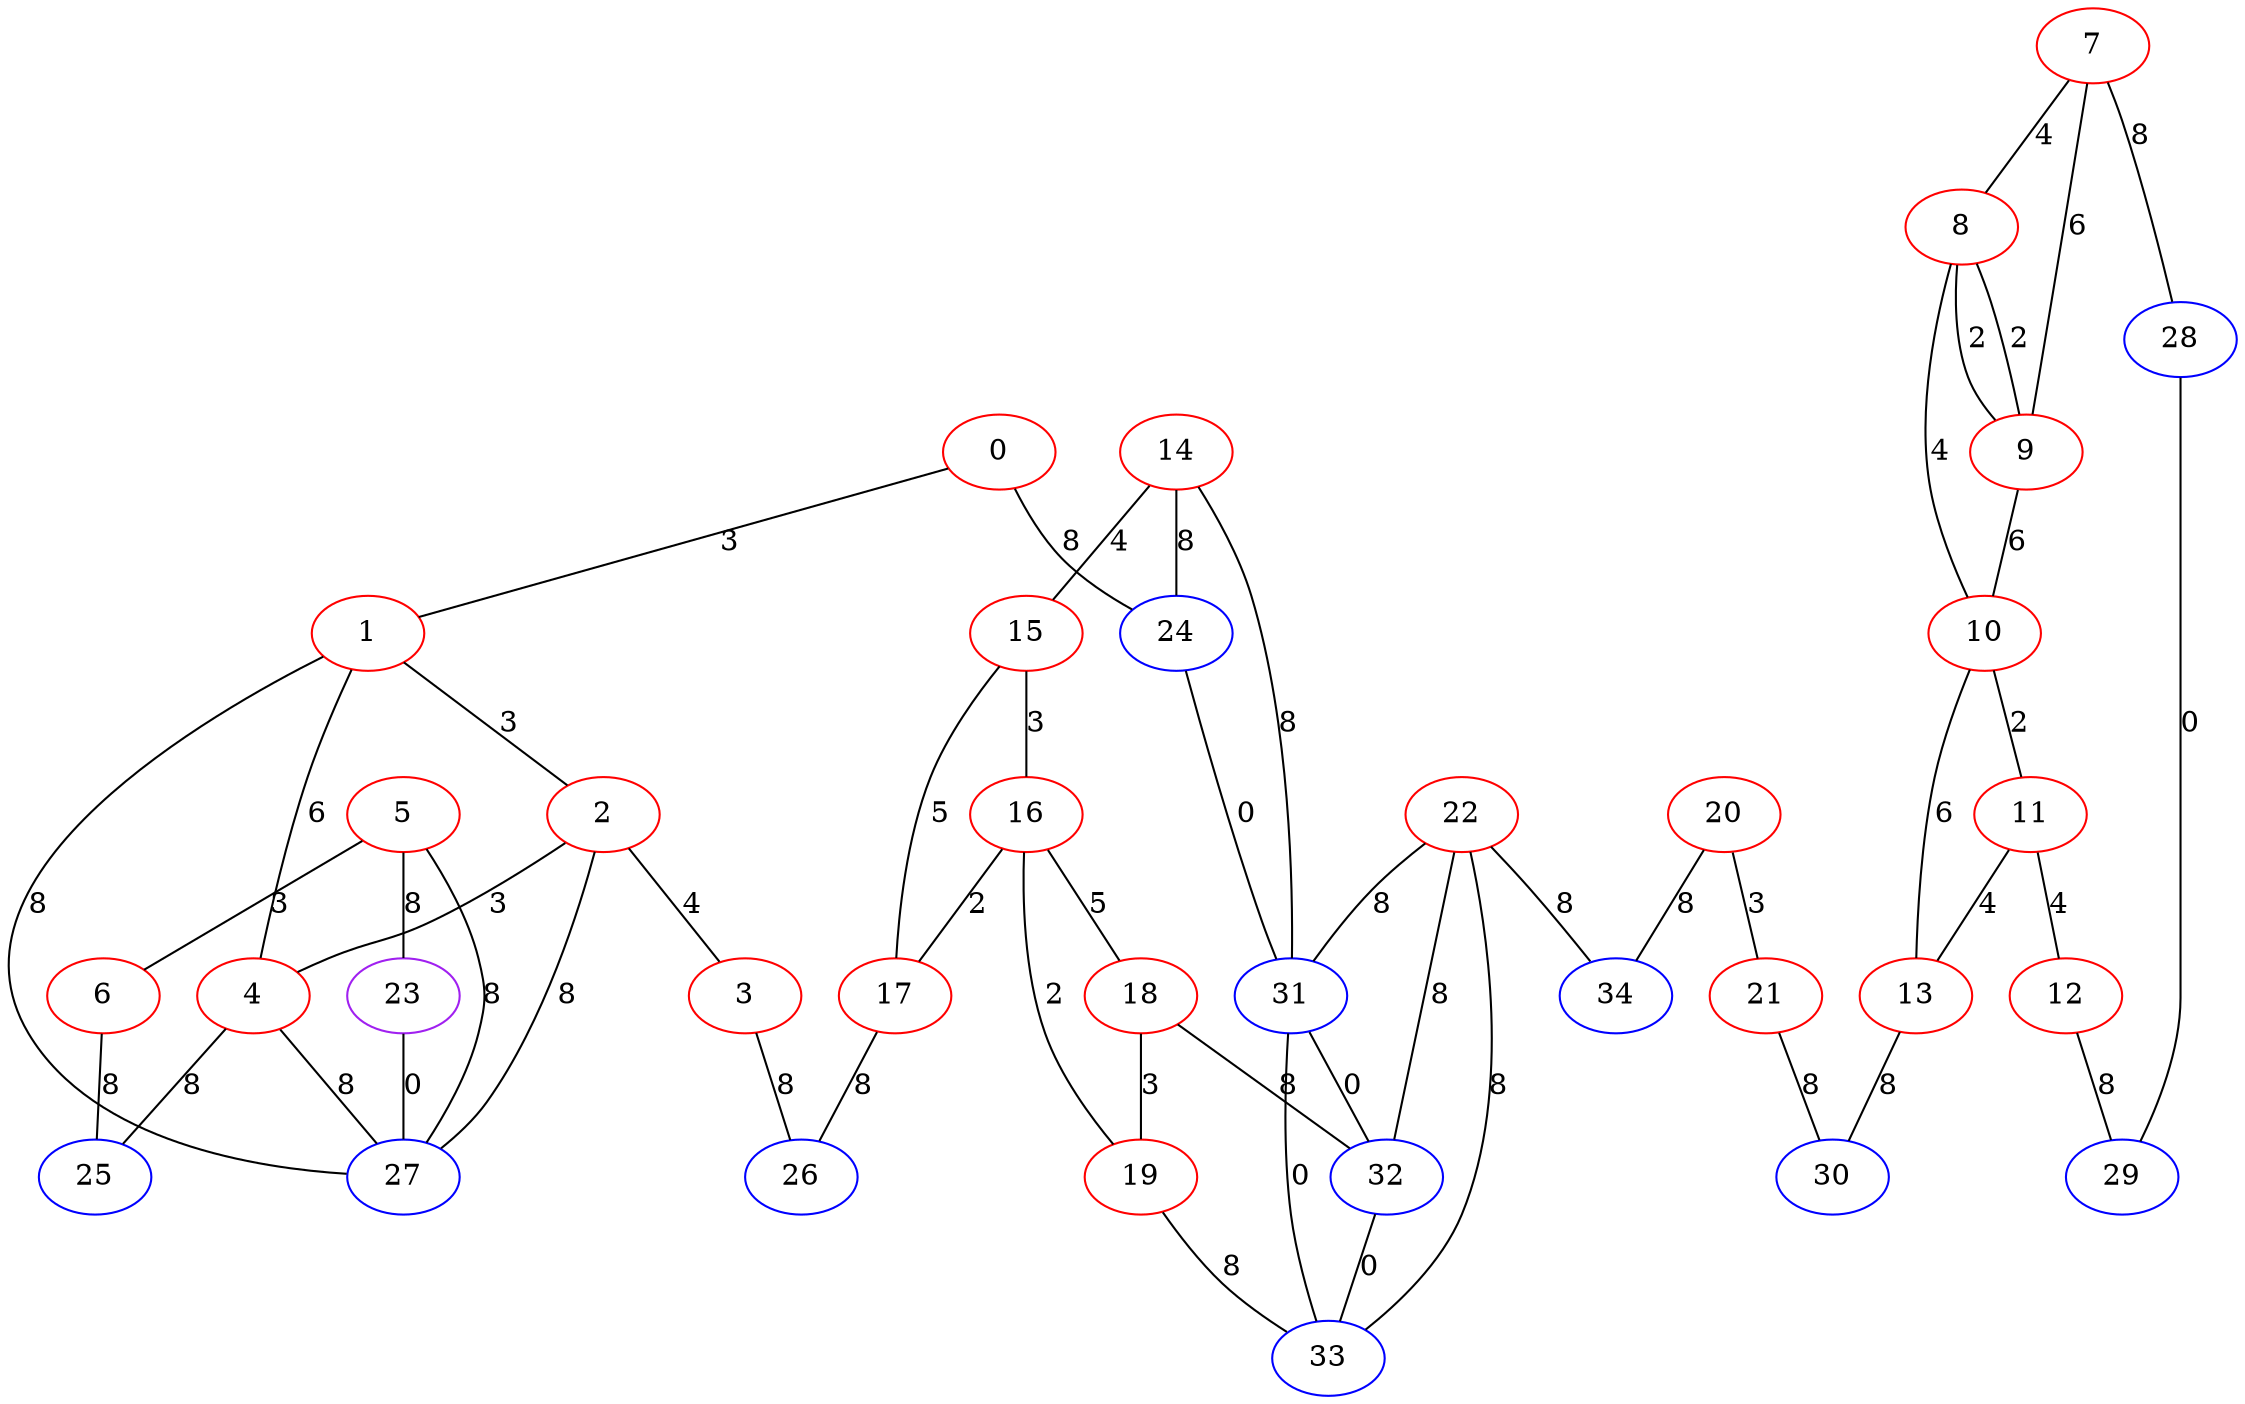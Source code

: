 graph "" {
0 [color=red, weight=1];
1 [color=red, weight=1];
2 [color=red, weight=1];
3 [color=red, weight=1];
4 [color=red, weight=1];
5 [color=red, weight=1];
6 [color=red, weight=1];
7 [color=red, weight=1];
8 [color=red, weight=1];
9 [color=red, weight=1];
10 [color=red, weight=1];
11 [color=red, weight=1];
12 [color=red, weight=1];
13 [color=red, weight=1];
14 [color=red, weight=1];
15 [color=red, weight=1];
16 [color=red, weight=1];
17 [color=red, weight=1];
18 [color=red, weight=1];
19 [color=red, weight=1];
20 [color=red, weight=1];
21 [color=red, weight=1];
22 [color=red, weight=1];
23 [color=purple, weight=4];
24 [color=blue, weight=3];
25 [color=blue, weight=3];
26 [color=blue, weight=3];
27 [color=blue, weight=3];
28 [color=blue, weight=3];
29 [color=blue, weight=3];
30 [color=blue, weight=3];
31 [color=blue, weight=3];
32 [color=blue, weight=3];
33 [color=blue, weight=3];
34 [color=blue, weight=3];
0 -- 24  [key=0, label=8];
0 -- 1  [key=0, label=3];
1 -- 2  [key=0, label=3];
1 -- 27  [key=0, label=8];
1 -- 4  [key=0, label=6];
2 -- 27  [key=0, label=8];
2 -- 3  [key=0, label=4];
2 -- 4  [key=0, label=3];
3 -- 26  [key=0, label=8];
4 -- 27  [key=0, label=8];
4 -- 25  [key=0, label=8];
5 -- 27  [key=0, label=8];
5 -- 6  [key=0, label=3];
5 -- 23  [key=0, label=8];
6 -- 25  [key=0, label=8];
7 -- 8  [key=0, label=4];
7 -- 9  [key=0, label=6];
7 -- 28  [key=0, label=8];
8 -- 9  [key=0, label=2];
8 -- 9  [key=1, label=2];
8 -- 10  [key=0, label=4];
9 -- 10  [key=0, label=6];
10 -- 11  [key=0, label=2];
10 -- 13  [key=0, label=6];
11 -- 12  [key=0, label=4];
11 -- 13  [key=0, label=4];
12 -- 29  [key=0, label=8];
13 -- 30  [key=0, label=8];
14 -- 24  [key=0, label=8];
14 -- 31  [key=0, label=8];
14 -- 15  [key=0, label=4];
15 -- 16  [key=0, label=3];
15 -- 17  [key=0, label=5];
16 -- 17  [key=0, label=2];
16 -- 18  [key=0, label=5];
16 -- 19  [key=0, label=2];
17 -- 26  [key=0, label=8];
18 -- 32  [key=0, label=8];
18 -- 19  [key=0, label=3];
19 -- 33  [key=0, label=8];
20 -- 34  [key=0, label=8];
20 -- 21  [key=0, label=3];
21 -- 30  [key=0, label=8];
22 -- 32  [key=0, label=8];
22 -- 33  [key=0, label=8];
22 -- 34  [key=0, label=8];
22 -- 31  [key=0, label=8];
23 -- 27  [key=0, label=0];
24 -- 31  [key=0, label=0];
28 -- 29  [key=0, label=0];
31 -- 32  [key=0, label=0];
31 -- 33  [key=0, label=0];
32 -- 33  [key=0, label=0];
}
